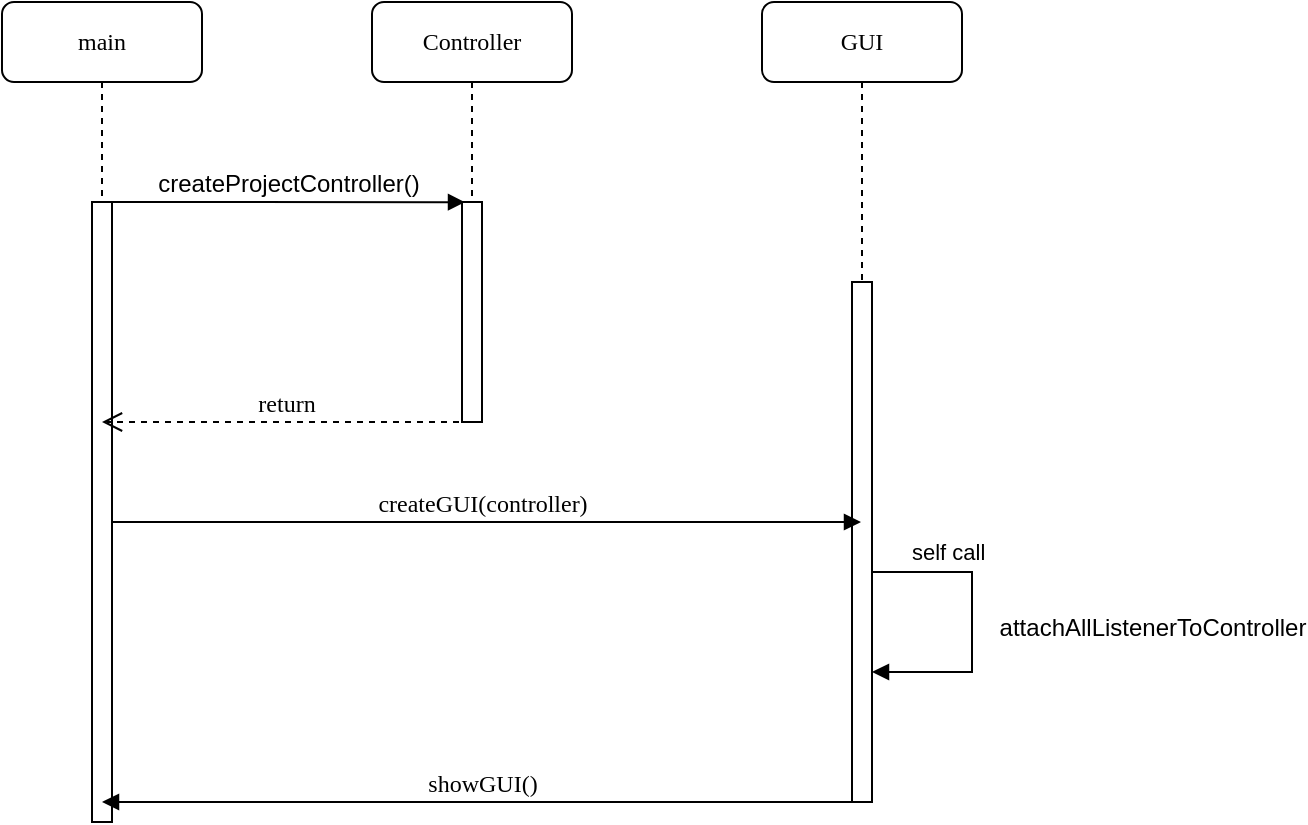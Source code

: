 <mxfile version="10.6.7" type="device"><diagram name="Page-1" id="13e1069c-82ec-6db2-03f1-153e76fe0fe0"><mxGraphModel dx="1074" dy="578" grid="1" gridSize="10" guides="1" tooltips="1" connect="1" arrows="1" fold="1" page="1" pageScale="1" pageWidth="1100" pageHeight="850" background="#ffffff" math="0" shadow="0"><root><mxCell id="0"/><mxCell id="1" parent="0"/><mxCell id="7baba1c4bc27f4b0-2" value="GUI" style="shape=umlLifeline;perimeter=lifelinePerimeter;whiteSpace=wrap;html=1;container=1;collapsible=0;recursiveResize=0;outlineConnect=0;rounded=1;shadow=0;comic=0;labelBackgroundColor=none;strokeColor=#000000;strokeWidth=1;fillColor=#FFFFFF;fontFamily=Verdana;fontSize=12;fontColor=#000000;align=center;" parent="1" vertex="1"><mxGeometry x="495" y="90" width="100" height="400" as="geometry"/></mxCell><mxCell id="7baba1c4bc27f4b0-10" value="" style="html=1;points=[];perimeter=orthogonalPerimeter;rounded=0;shadow=0;comic=0;labelBackgroundColor=none;strokeColor=#000000;strokeWidth=1;fillColor=#FFFFFF;fontFamily=Verdana;fontSize=12;fontColor=#000000;align=center;" parent="7baba1c4bc27f4b0-2" vertex="1"><mxGeometry x="45" y="140" width="10" height="260" as="geometry"/></mxCell><mxCell id="7baba1c4bc27f4b0-8" value="Controller" style="shape=umlLifeline;perimeter=lifelinePerimeter;whiteSpace=wrap;html=1;container=1;collapsible=0;recursiveResize=0;outlineConnect=0;rounded=1;shadow=0;comic=0;labelBackgroundColor=none;strokeColor=#000000;strokeWidth=1;fillColor=#FFFFFF;fontFamily=Verdana;fontSize=12;fontColor=#000000;align=center;" parent="1" vertex="1"><mxGeometry x="300" y="90" width="100" height="210" as="geometry"/></mxCell><mxCell id="7baba1c4bc27f4b0-9" value="" style="html=1;points=[];perimeter=orthogonalPerimeter;rounded=0;shadow=0;comic=0;labelBackgroundColor=none;strokeColor=#000000;strokeWidth=1;fillColor=#FFFFFF;fontFamily=Verdana;fontSize=12;fontColor=#000000;align=center;" parent="7baba1c4bc27f4b0-8" vertex="1"><mxGeometry x="45" y="100" width="10" height="110" as="geometry"/></mxCell><mxCell id="7baba1c4bc27f4b0-11" value="createGUI(controller)" style="html=1;verticalAlign=bottom;endArrow=block;labelBackgroundColor=none;fontFamily=Verdana;fontSize=12;edgeStyle=elbowEdgeStyle;elbow=vertical;" parent="1" source="qUsvvRVzLhdF5E9R1udc-5" target="7baba1c4bc27f4b0-2" edge="1"><mxGeometry relative="1" as="geometry"><mxPoint x="397.5" y="200" as="sourcePoint"/><mxPoint x="508" y="230" as="targetPoint"/><Array as="points"><mxPoint x="460" y="350"/><mxPoint x="370" y="330"/><mxPoint x="480" y="270"/><mxPoint x="400" y="230"/><mxPoint x="437.5" y="190"/><mxPoint x="417.5" y="210"/></Array></mxGeometry></mxCell><mxCell id="qUsvvRVzLhdF5E9R1udc-5" value="main" style="shape=umlLifeline;perimeter=lifelinePerimeter;whiteSpace=wrap;html=1;container=1;collapsible=0;recursiveResize=0;outlineConnect=0;rounded=1;shadow=0;comic=0;labelBackgroundColor=none;strokeColor=#000000;strokeWidth=1;fillColor=#FFFFFF;fontFamily=Verdana;fontSize=12;fontColor=#000000;align=center;" parent="1" vertex="1"><mxGeometry x="115" y="90" width="100" height="410" as="geometry"/></mxCell><mxCell id="qUsvvRVzLhdF5E9R1udc-6" value="" style="html=1;points=[];perimeter=orthogonalPerimeter;rounded=0;shadow=0;comic=0;labelBackgroundColor=none;strokeColor=#000000;strokeWidth=1;fillColor=#FFFFFF;fontFamily=Verdana;fontSize=12;fontColor=#000000;align=center;" parent="qUsvvRVzLhdF5E9R1udc-5" vertex="1"><mxGeometry x="45" y="100" width="10" height="310" as="geometry"/></mxCell><mxCell id="qUsvvRVzLhdF5E9R1udc-7" value="&lt;font style=&quot;font-size: 12px&quot;&gt;createProjectController()&lt;/font&gt;" style="html=1;verticalAlign=bottom;endArrow=block;entryX=0.15;entryY=0.001;entryDx=0;entryDy=0;entryPerimeter=0;" parent="1" target="7baba1c4bc27f4b0-9" edge="1"><mxGeometry width="80" relative="1" as="geometry"><mxPoint x="170" y="190" as="sourcePoint"/><mxPoint x="320" y="200" as="targetPoint"/></mxGeometry></mxCell><mxCell id="qUsvvRVzLhdF5E9R1udc-9" value="self call" style="edgeStyle=orthogonalEdgeStyle;html=1;align=left;spacingLeft=2;endArrow=block;rounded=0;" parent="1" edge="1"><mxGeometry x="-0.806" y="10" relative="1" as="geometry"><mxPoint x="550" y="375" as="sourcePoint"/><Array as="points"><mxPoint x="600" y="375"/><mxPoint x="600" y="425"/></Array><mxPoint x="550" y="425" as="targetPoint"/><mxPoint x="1" as="offset"/></mxGeometry></mxCell><mxCell id="qUsvvRVzLhdF5E9R1udc-10" value="attachAllListenerToController" style="text;html=1;resizable=0;points=[];align=center;verticalAlign=middle;labelBackgroundColor=#ffffff;" parent="qUsvvRVzLhdF5E9R1udc-9" vertex="1" connectable="0"><mxGeometry x="-0.262" relative="1" as="geometry"><mxPoint x="90" y="22.5" as="offset"/></mxGeometry></mxCell><mxCell id="qUsvvRVzLhdF5E9R1udc-4" value="showGUI()" style="html=1;verticalAlign=bottom;endArrow=block;labelBackgroundColor=none;fontFamily=Verdana;fontSize=12;edgeStyle=elbowEdgeStyle;elbow=vertical;" parent="1" source="7baba1c4bc27f4b0-2" target="qUsvvRVzLhdF5E9R1udc-5" edge="1"><mxGeometry relative="1" as="geometry"><mxPoint x="682" y="470" as="sourcePoint"/><mxPoint x="647.5" y="550" as="targetPoint"/><Array as="points"><mxPoint x="380" y="490"/><mxPoint x="557.5" y="470"/><mxPoint x="467.5" y="550"/></Array></mxGeometry></mxCell><mxCell id="Q5dMUt5pzCIpX1SFAm_U-1" value="&lt;font face=&quot;Verdana&quot; style=&quot;font-size: 12px&quot;&gt;return&lt;/font&gt;" style="html=1;verticalAlign=bottom;endArrow=open;dashed=1;endSize=8;" edge="1" parent="1" source="7baba1c4bc27f4b0-8" target="qUsvvRVzLhdF5E9R1udc-5"><mxGeometry relative="1" as="geometry"><mxPoint x="200" y="520" as="sourcePoint"/><mxPoint x="200" y="300" as="targetPoint"/><Array as="points"><mxPoint x="310" y="300"/></Array></mxGeometry></mxCell></root></mxGraphModel></diagram></mxfile>